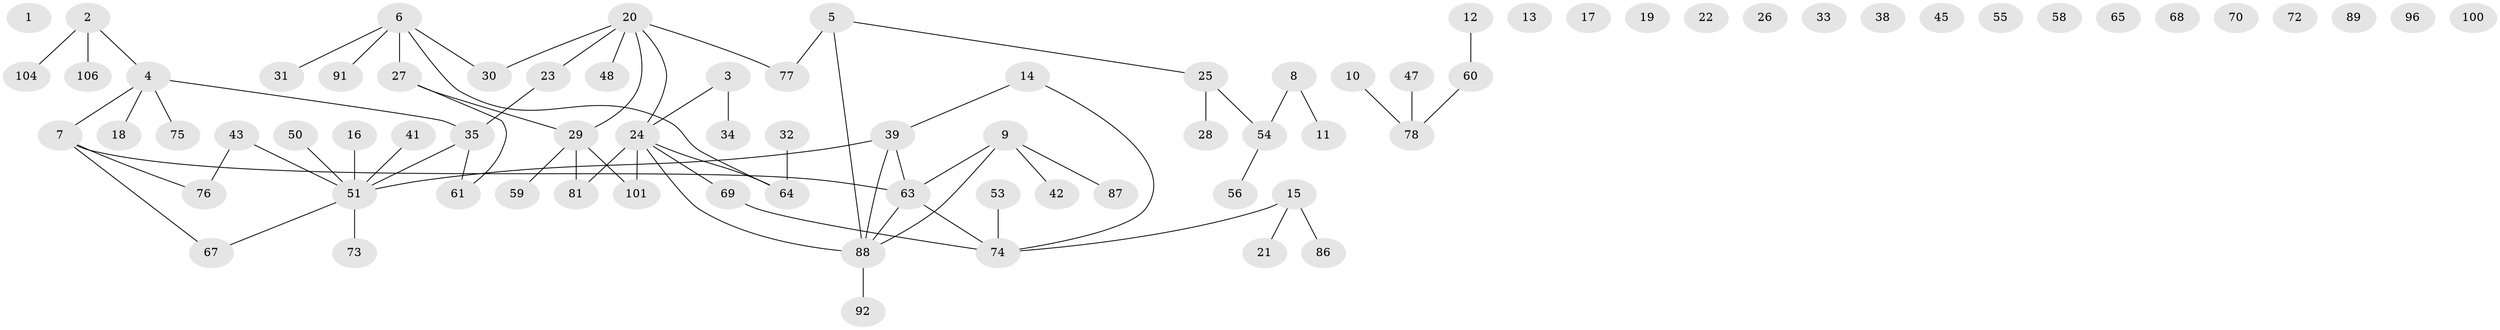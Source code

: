 // original degree distribution, {0: 0.16666666666666666, 1: 0.3333333333333333, 2: 0.2037037037037037, 4: 0.06481481481481481, 3: 0.1574074074074074, 5: 0.037037037037037035, 6: 0.027777777777777776, 7: 0.009259259259259259}
// Generated by graph-tools (version 1.1) at 2025/41/03/06/25 10:41:21]
// undirected, 79 vertices, 73 edges
graph export_dot {
graph [start="1"]
  node [color=gray90,style=filled];
  1;
  2 [super="+79"];
  3;
  4 [super="+52"];
  5 [super="+71"];
  6 [super="+44"];
  7 [super="+80"];
  8 [super="+40"];
  9 [super="+57"];
  10 [super="+84"];
  11;
  12 [super="+108"];
  13;
  14;
  15 [super="+62"];
  16;
  17;
  18;
  19;
  20 [super="+103"];
  21 [super="+37"];
  22;
  23;
  24 [super="+49"];
  25 [super="+82"];
  26;
  27 [super="+36"];
  28;
  29 [super="+46"];
  30;
  31;
  32;
  33;
  34;
  35 [super="+95"];
  38;
  39 [super="+83"];
  41;
  42 [super="+105"];
  43;
  45;
  47;
  48;
  50;
  51 [super="+85"];
  53;
  54 [super="+66"];
  55;
  56;
  58;
  59 [super="+94"];
  60 [super="+97"];
  61;
  63 [super="+93"];
  64;
  65;
  67 [super="+98"];
  68;
  69;
  70;
  72;
  73;
  74 [super="+99"];
  75;
  76 [super="+90"];
  77;
  78;
  81;
  86;
  87;
  88 [super="+102"];
  89;
  91;
  92;
  96;
  100;
  101 [super="+107"];
  104;
  106;
  2 -- 104;
  2 -- 4;
  2 -- 106;
  3 -- 34;
  3 -- 24;
  4 -- 18;
  4 -- 35;
  4 -- 75;
  4 -- 7;
  5 -- 88;
  5 -- 25;
  5 -- 77;
  6 -- 27;
  6 -- 64;
  6 -- 91;
  6 -- 31;
  6 -- 30;
  7 -- 76;
  7 -- 67;
  7 -- 63;
  8 -- 11;
  8 -- 54;
  9 -- 87;
  9 -- 88;
  9 -- 42;
  9 -- 63;
  10 -- 78;
  12 -- 60;
  14 -- 39;
  14 -- 74;
  15 -- 21;
  15 -- 74;
  15 -- 86;
  16 -- 51;
  20 -- 23;
  20 -- 30;
  20 -- 48;
  20 -- 77;
  20 -- 29;
  20 -- 24;
  23 -- 35;
  24 -- 64;
  24 -- 81;
  24 -- 101;
  24 -- 69;
  24 -- 88;
  25 -- 28;
  25 -- 54;
  27 -- 61;
  27 -- 29;
  29 -- 81;
  29 -- 101;
  29 -- 59;
  32 -- 64;
  35 -- 61;
  35 -- 51;
  39 -- 88;
  39 -- 51;
  39 -- 63;
  41 -- 51;
  43 -- 76;
  43 -- 51;
  47 -- 78;
  50 -- 51;
  51 -- 73;
  51 -- 67;
  53 -- 74;
  54 -- 56;
  60 -- 78;
  63 -- 88;
  63 -- 74;
  69 -- 74;
  88 -- 92;
}
